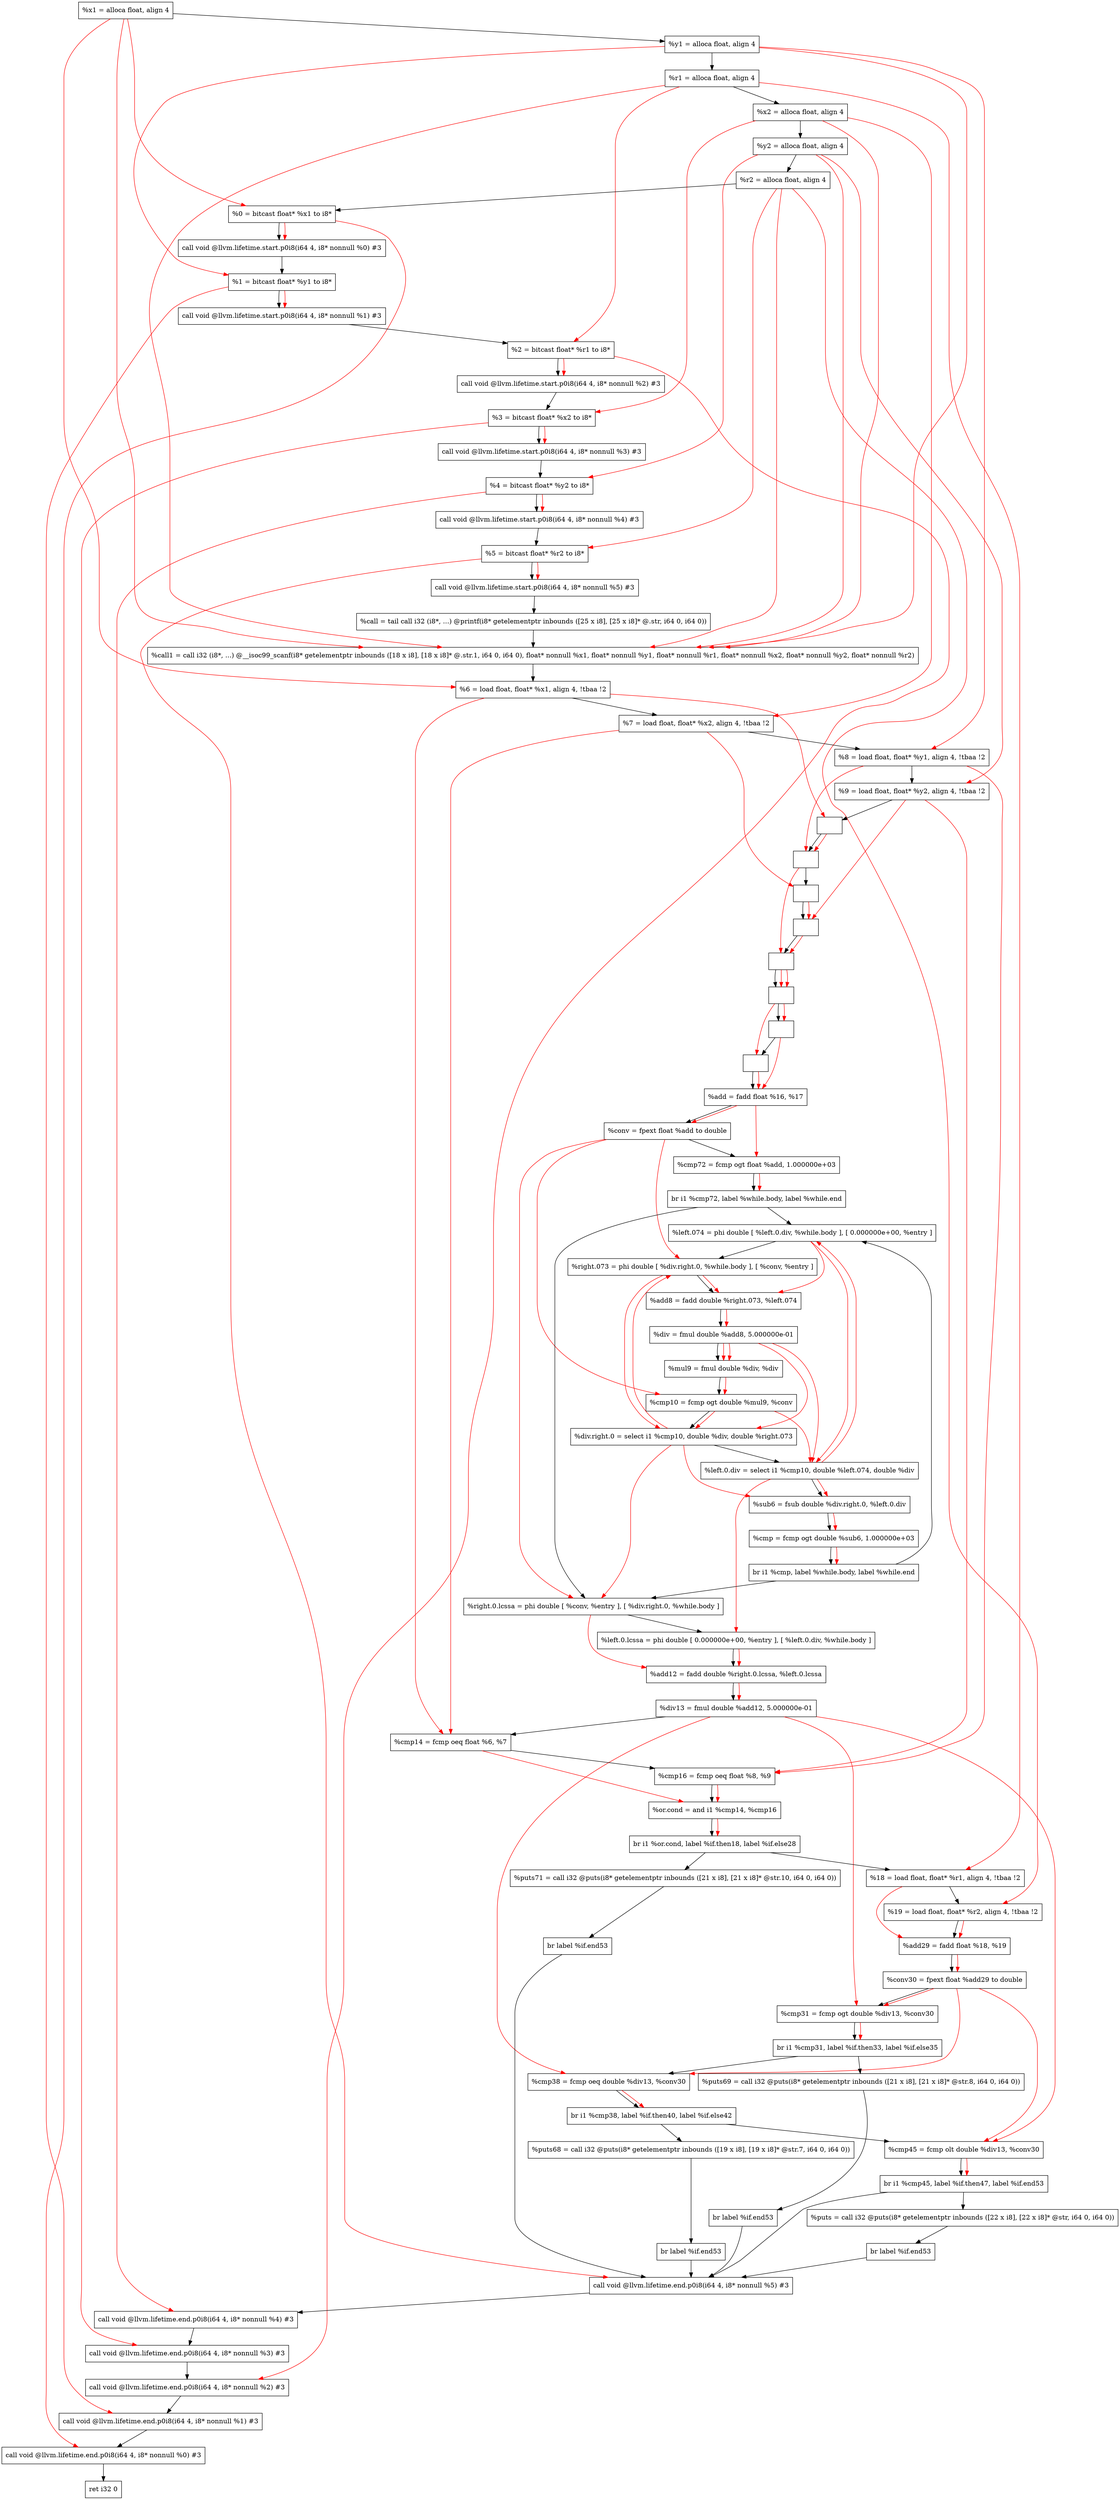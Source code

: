digraph "CDFG for'func' function" {
	Node0x563a8aa37928[shape=record, label="  %x1 = alloca float, align 4"];
	Node0x563a8aa37fe8[shape=record, label="  %y1 = alloca float, align 4"];
	Node0x563a8aa38068[shape=record, label="  %r1 = alloca float, align 4"];
	Node0x563a8aa380e8[shape=record, label="  %x2 = alloca float, align 4"];
	Node0x563a8aa38168[shape=record, label="  %y2 = alloca float, align 4"];
	Node0x563a8aa381e8[shape=record, label="  %r2 = alloca float, align 4"];
	Node0x563a8aa38268[shape=record, label="  %0 = bitcast float* %x1 to i8*"];
	Node0x563a8aa386c8[shape=record, label="  call void @llvm.lifetime.start.p0i8(i64 4, i8* nonnull %0) #3"];
	Node0x563a8aa387a8[shape=record, label="  %1 = bitcast float* %y1 to i8*"];
	Node0x563a8aa388a8[shape=record, label="  call void @llvm.lifetime.start.p0i8(i64 4, i8* nonnull %1) #3"];
	Node0x563a8aa38968[shape=record, label="  %2 = bitcast float* %r1 to i8*"];
	Node0x563a8aa38a28[shape=record, label="  call void @llvm.lifetime.start.p0i8(i64 4, i8* nonnull %2) #3"];
	Node0x563a8aa38ae8[shape=record, label="  %3 = bitcast float* %x2 to i8*"];
	Node0x563a8aa38b98[shape=record, label="  call void @llvm.lifetime.start.p0i8(i64 4, i8* nonnull %3) #3"];
	Node0x563a8aa38c58[shape=record, label="  %4 = bitcast float* %y2 to i8*"];
	Node0x563a8aa38d58[shape=record, label="  call void @llvm.lifetime.start.p0i8(i64 4, i8* nonnull %4) #3"];
	Node0x563a8aa38e18[shape=record, label="  %5 = bitcast float* %r2 to i8*"];
	Node0x563a8aa38ec8[shape=record, label="  call void @llvm.lifetime.start.p0i8(i64 4, i8* nonnull %5) #3"];
	Node0x563a8aa39290[shape=record, label="  %call = tail call i32 (i8*, ...) @printf(i8* getelementptr inbounds ([25 x i8], [25 x i8]* @.str, i64 0, i64 0))"];
	Node0x563a8a9e5210[shape=record, label="  %call1 = call i32 (i8*, ...) @__isoc99_scanf(i8* getelementptr inbounds ([18 x i8], [18 x i8]* @.str.1, i64 0, i64 0), float* nonnull %x1, float* nonnull %y1, float* nonnull %r1, float* nonnull %x2, float* nonnull %y2, float* nonnull %r2)"];
	Node0x563a8aa39538[shape=record, label="  %6 = load float, float* %x1, align 4, !tbaa !2"];
	Node0x563a8aa3a448[shape=record, label="  %7 = load float, float* %x2, align 4, !tbaa !2"];
	Node0x563a8aa3aab8[shape=record, label="  %8 = load float, float* %y1, align 4, !tbaa !2"];
	Node0x563a8aa3ab18[shape=record, label="  %9 = load float, float* %y2, align 4, !tbaa !2"];
	Node0x563a8a9cc588[shape=record, label="  %10 = insertelement <2 x float> undef, float %6, i32 0"];
	Node0x563a8aa3b618[shape=record, label="  %11 = insertelement <2 x float> %10, float %8, i32 1"];
	Node0x563a8aa3b6a8[shape=record, label="  %12 = insertelement <2 x float> undef, float %7, i32 0"];
	Node0x563a8aa3b738[shape=record, label="  %13 = insertelement <2 x float> %12, float %9, i32 1"];
	Node0x563a8aa3b7b0[shape=record, label="  %14 = fsub <2 x float> %11, %13"];
	Node0x563a8aa3b820[shape=record, label="  %15 = fmul <2 x float> %14, %14"];
	Node0x563a8aa3b890[shape=record, label="  %16 = extractelement <2 x float> %15, i32 0"];
	Node0x563a8aa3ba10[shape=record, label="  %17 = extractelement <2 x float> %15, i32 1"];
	Node0x563a8aa3ba80[shape=record, label="  %add = fadd float %16, %17"];
	Node0x563a8aa3baf8[shape=record, label="  %conv = fpext float %add to double"];
	Node0x563a8aa3c600[shape=record, label="  %cmp72 = fcmp ogt float %add, 1.000000e+03"];
	Node0x563a8a9cc468[shape=record, label="  br i1 %cmp72, label %while.body, label %while.end"];
	Node0x563a8aa3c9f8[shape=record, label="  %left.074 = phi double [ %left.0.div, %while.body ], [ 0.000000e+00, %entry ]"];
	Node0x563a8aa3cb88[shape=record, label="  %right.073 = phi double [ %div.right.0, %while.body ], [ %conv, %entry ]"];
	Node0x563a8aa3cc80[shape=record, label="  %add8 = fadd double %right.073, %left.074"];
	Node0x563a8aa3cd70[shape=record, label="  %div = fmul double %add8, 5.000000e-01"];
	Node0x563a8aa3cde0[shape=record, label="  %mul9 = fmul double %div, %div"];
	Node0x563a8aa3ce70[shape=record, label="  %cmp10 = fcmp ogt double %mul9, %conv"];
	Node0x563a8aa3cf18[shape=record, label="  %div.right.0 = select i1 %cmp10, double %div, double %right.073"];
	Node0x563a8aa3cfa8[shape=record, label="  %left.0.div = select i1 %cmp10, double %left.074, double %div"];
	Node0x563a8aa3d020[shape=record, label="  %sub6 = fsub double %div.right.0, %left.0.div"];
	Node0x563a8aa3d110[shape=record, label="  %cmp = fcmp ogt double %sub6, 1.000000e+03"];
	Node0x563a8aa3d198[shape=record, label="  br i1 %cmp, label %while.body, label %while.end"];
	Node0x563a8aa3d1e8[shape=record, label="  %right.0.lcssa = phi double [ %conv, %entry ], [ %div.right.0, %while.body ]"];
	Node0x563a8aa3d5a8[shape=record, label="  %left.0.lcssa = phi double [ 0.000000e+00, %entry ], [ %left.0.div, %while.body ]"];
	Node0x563a8aa3d670[shape=record, label="  %add12 = fadd double %right.0.lcssa, %left.0.lcssa"];
	Node0x563a8aa3d720[shape=record, label="  %div13 = fmul double %add12, 5.000000e-01"];
	Node0x563a8aa3d790[shape=record, label="  %cmp14 = fcmp oeq float %6, %7"];
	Node0x563a8aa3d820[shape=record, label="  %cmp16 = fcmp oeq float %8, %9"];
	Node0x563a8aa3d8b0[shape=record, label="  %or.cond = and i1 %cmp14, %cmp16"];
	Node0x563a8aa3da58[shape=record, label="  br i1 %or.cond, label %if.then18, label %if.else28"];
	Node0x563a8aa3dc30[shape=record, label="  %puts71 = call i32 @puts(i8* getelementptr inbounds ([21 x i8], [21 x i8]* @str.10, i64 0, i64 0))"];
	Node0x563a8aa3dd88[shape=record, label="  br label %if.end53"];
	Node0x563a8aa3c828[shape=record, label="  %18 = load float, float* %r1, align 4, !tbaa !2"];
	Node0x563a8aa3dde8[shape=record, label="  %19 = load float, float* %r2, align 4, !tbaa !2"];
	Node0x563a8aa3de60[shape=record, label="  %add29 = fadd float %18, %19"];
	Node0x563a8aa3ded8[shape=record, label="  %conv30 = fpext float %add29 to double"];
	Node0x563a8aa3e780[shape=record, label="  %cmp31 = fcmp ogt double %div13, %conv30"];
	Node0x563a8aa3e9e8[shape=record, label="  br i1 %cmp31, label %if.then33, label %if.else35"];
	Node0x563a8aa3eb00[shape=record, label="  %puts69 = call i32 @puts(i8* getelementptr inbounds ([21 x i8], [21 x i8]* @str.8, i64 0, i64 0))"];
	Node0x563a8aa3e878[shape=record, label="  br label %if.end53"];
	Node0x563a8aa3ebd0[shape=record, label="  %cmp38 = fcmp oeq double %div13, %conv30"];
	Node0x563a8aa3edd8[shape=record, label="  br i1 %cmp38, label %if.then40, label %if.else42"];
	Node0x563a8aa3eef0[shape=record, label="  %puts68 = call i32 @puts(i8* getelementptr inbounds ([19 x i8], [19 x i8]* @str.7, i64 0, i64 0))"];
	Node0x563a8aa3e958[shape=record, label="  br label %if.end53"];
	Node0x563a8aa3efc0[shape=record, label="  %cmp45 = fcmp olt double %div13, %conv30"];
	Node0x563a8aa3f0e8[shape=record, label="  br i1 %cmp45, label %if.then47, label %if.end53"];
	Node0x563a8aa3f200[shape=record, label="  %puts = call i32 @puts(i8* getelementptr inbounds ([22 x i8], [22 x i8]* @str, i64 0, i64 0))"];
	Node0x563a8aa3ed48[shape=record, label="  br label %if.end53"];
	Node0x563a8aa3f468[shape=record, label="  call void @llvm.lifetime.end.p0i8(i64 4, i8* nonnull %5) #3"];
	Node0x563a8aa3f5c8[shape=record, label="  call void @llvm.lifetime.end.p0i8(i64 4, i8* nonnull %4) #3"];
	Node0x563a8aa3f6d8[shape=record, label="  call void @llvm.lifetime.end.p0i8(i64 4, i8* nonnull %3) #3"];
	Node0x563a8aa3f7e8[shape=record, label="  call void @llvm.lifetime.end.p0i8(i64 4, i8* nonnull %2) #3"];
	Node0x563a8aa3f8f8[shape=record, label="  call void @llvm.lifetime.end.p0i8(i64 4, i8* nonnull %1) #3"];
	Node0x563a8aa3fa08[shape=record, label="  call void @llvm.lifetime.end.p0i8(i64 4, i8* nonnull %0) #3"];
	Node0x563a8aa3fac8[shape=record, label="  ret i32 0"];
	Node0x563a8aa37928 -> Node0x563a8aa37fe8
	Node0x563a8aa37fe8 -> Node0x563a8aa38068
	Node0x563a8aa38068 -> Node0x563a8aa380e8
	Node0x563a8aa380e8 -> Node0x563a8aa38168
	Node0x563a8aa38168 -> Node0x563a8aa381e8
	Node0x563a8aa381e8 -> Node0x563a8aa38268
	Node0x563a8aa38268 -> Node0x563a8aa386c8
	Node0x563a8aa386c8 -> Node0x563a8aa387a8
	Node0x563a8aa387a8 -> Node0x563a8aa388a8
	Node0x563a8aa388a8 -> Node0x563a8aa38968
	Node0x563a8aa38968 -> Node0x563a8aa38a28
	Node0x563a8aa38a28 -> Node0x563a8aa38ae8
	Node0x563a8aa38ae8 -> Node0x563a8aa38b98
	Node0x563a8aa38b98 -> Node0x563a8aa38c58
	Node0x563a8aa38c58 -> Node0x563a8aa38d58
	Node0x563a8aa38d58 -> Node0x563a8aa38e18
	Node0x563a8aa38e18 -> Node0x563a8aa38ec8
	Node0x563a8aa38ec8 -> Node0x563a8aa39290
	Node0x563a8aa39290 -> Node0x563a8a9e5210
	Node0x563a8a9e5210 -> Node0x563a8aa39538
	Node0x563a8aa39538 -> Node0x563a8aa3a448
	Node0x563a8aa3a448 -> Node0x563a8aa3aab8
	Node0x563a8aa3aab8 -> Node0x563a8aa3ab18
	Node0x563a8aa3ab18 -> Node0x563a8a9cc588
	Node0x563a8a9cc588 -> Node0x563a8aa3b618
	Node0x563a8aa3b618 -> Node0x563a8aa3b6a8
	Node0x563a8aa3b6a8 -> Node0x563a8aa3b738
	Node0x563a8aa3b738 -> Node0x563a8aa3b7b0
	Node0x563a8aa3b7b0 -> Node0x563a8aa3b820
	Node0x563a8aa3b820 -> Node0x563a8aa3b890
	Node0x563a8aa3b890 -> Node0x563a8aa3ba10
	Node0x563a8aa3ba10 -> Node0x563a8aa3ba80
	Node0x563a8aa3ba80 -> Node0x563a8aa3baf8
	Node0x563a8aa3baf8 -> Node0x563a8aa3c600
	Node0x563a8aa3c600 -> Node0x563a8a9cc468
	Node0x563a8a9cc468 -> Node0x563a8aa3c9f8
	Node0x563a8a9cc468 -> Node0x563a8aa3d1e8
	Node0x563a8aa3c9f8 -> Node0x563a8aa3cb88
	Node0x563a8aa3cb88 -> Node0x563a8aa3cc80
	Node0x563a8aa3cc80 -> Node0x563a8aa3cd70
	Node0x563a8aa3cd70 -> Node0x563a8aa3cde0
	Node0x563a8aa3cde0 -> Node0x563a8aa3ce70
	Node0x563a8aa3ce70 -> Node0x563a8aa3cf18
	Node0x563a8aa3cf18 -> Node0x563a8aa3cfa8
	Node0x563a8aa3cfa8 -> Node0x563a8aa3d020
	Node0x563a8aa3d020 -> Node0x563a8aa3d110
	Node0x563a8aa3d110 -> Node0x563a8aa3d198
	Node0x563a8aa3d198 -> Node0x563a8aa3c9f8
	Node0x563a8aa3d198 -> Node0x563a8aa3d1e8
	Node0x563a8aa3d1e8 -> Node0x563a8aa3d5a8
	Node0x563a8aa3d5a8 -> Node0x563a8aa3d670
	Node0x563a8aa3d670 -> Node0x563a8aa3d720
	Node0x563a8aa3d720 -> Node0x563a8aa3d790
	Node0x563a8aa3d790 -> Node0x563a8aa3d820
	Node0x563a8aa3d820 -> Node0x563a8aa3d8b0
	Node0x563a8aa3d8b0 -> Node0x563a8aa3da58
	Node0x563a8aa3da58 -> Node0x563a8aa3dc30
	Node0x563a8aa3da58 -> Node0x563a8aa3c828
	Node0x563a8aa3dc30 -> Node0x563a8aa3dd88
	Node0x563a8aa3dd88 -> Node0x563a8aa3f468
	Node0x563a8aa3c828 -> Node0x563a8aa3dde8
	Node0x563a8aa3dde8 -> Node0x563a8aa3de60
	Node0x563a8aa3de60 -> Node0x563a8aa3ded8
	Node0x563a8aa3ded8 -> Node0x563a8aa3e780
	Node0x563a8aa3e780 -> Node0x563a8aa3e9e8
	Node0x563a8aa3e9e8 -> Node0x563a8aa3eb00
	Node0x563a8aa3e9e8 -> Node0x563a8aa3ebd0
	Node0x563a8aa3eb00 -> Node0x563a8aa3e878
	Node0x563a8aa3e878 -> Node0x563a8aa3f468
	Node0x563a8aa3ebd0 -> Node0x563a8aa3edd8
	Node0x563a8aa3edd8 -> Node0x563a8aa3eef0
	Node0x563a8aa3edd8 -> Node0x563a8aa3efc0
	Node0x563a8aa3eef0 -> Node0x563a8aa3e958
	Node0x563a8aa3e958 -> Node0x563a8aa3f468
	Node0x563a8aa3efc0 -> Node0x563a8aa3f0e8
	Node0x563a8aa3f0e8 -> Node0x563a8aa3f200
	Node0x563a8aa3f0e8 -> Node0x563a8aa3f468
	Node0x563a8aa3f200 -> Node0x563a8aa3ed48
	Node0x563a8aa3ed48 -> Node0x563a8aa3f468
	Node0x563a8aa3f468 -> Node0x563a8aa3f5c8
	Node0x563a8aa3f5c8 -> Node0x563a8aa3f6d8
	Node0x563a8aa3f6d8 -> Node0x563a8aa3f7e8
	Node0x563a8aa3f7e8 -> Node0x563a8aa3f8f8
	Node0x563a8aa3f8f8 -> Node0x563a8aa3fa08
	Node0x563a8aa3fa08 -> Node0x563a8aa3fac8
edge [color=red]
	Node0x563a8aa37928 -> Node0x563a8aa38268
	Node0x563a8aa38268 -> Node0x563a8aa386c8
	Node0x563a8aa37fe8 -> Node0x563a8aa387a8
	Node0x563a8aa387a8 -> Node0x563a8aa388a8
	Node0x563a8aa38068 -> Node0x563a8aa38968
	Node0x563a8aa38968 -> Node0x563a8aa38a28
	Node0x563a8aa380e8 -> Node0x563a8aa38ae8
	Node0x563a8aa38ae8 -> Node0x563a8aa38b98
	Node0x563a8aa38168 -> Node0x563a8aa38c58
	Node0x563a8aa38c58 -> Node0x563a8aa38d58
	Node0x563a8aa381e8 -> Node0x563a8aa38e18
	Node0x563a8aa38e18 -> Node0x563a8aa38ec8
	Node0x563a8aa37928 -> Node0x563a8a9e5210
	Node0x563a8aa37fe8 -> Node0x563a8a9e5210
	Node0x563a8aa38068 -> Node0x563a8a9e5210
	Node0x563a8aa380e8 -> Node0x563a8a9e5210
	Node0x563a8aa38168 -> Node0x563a8a9e5210
	Node0x563a8aa381e8 -> Node0x563a8a9e5210
	Node0x563a8aa37928 -> Node0x563a8aa39538
	Node0x563a8aa380e8 -> Node0x563a8aa3a448
	Node0x563a8aa37fe8 -> Node0x563a8aa3aab8
	Node0x563a8aa38168 -> Node0x563a8aa3ab18
	Node0x563a8aa39538 -> Node0x563a8a9cc588
	Node0x563a8a9cc588 -> Node0x563a8aa3b618
	Node0x563a8aa3aab8 -> Node0x563a8aa3b618
	Node0x563a8aa3a448 -> Node0x563a8aa3b6a8
	Node0x563a8aa3b6a8 -> Node0x563a8aa3b738
	Node0x563a8aa3ab18 -> Node0x563a8aa3b738
	Node0x563a8aa3b618 -> Node0x563a8aa3b7b0
	Node0x563a8aa3b738 -> Node0x563a8aa3b7b0
	Node0x563a8aa3b7b0 -> Node0x563a8aa3b820
	Node0x563a8aa3b7b0 -> Node0x563a8aa3b820
	Node0x563a8aa3b820 -> Node0x563a8aa3b890
	Node0x563a8aa3b820 -> Node0x563a8aa3ba10
	Node0x563a8aa3b890 -> Node0x563a8aa3ba80
	Node0x563a8aa3ba10 -> Node0x563a8aa3ba80
	Node0x563a8aa3ba80 -> Node0x563a8aa3baf8
	Node0x563a8aa3ba80 -> Node0x563a8aa3c600
	Node0x563a8aa3c600 -> Node0x563a8a9cc468
	Node0x563a8aa3cfa8 -> Node0x563a8aa3c9f8
	Node0x563a8aa3cf18 -> Node0x563a8aa3cb88
	Node0x563a8aa3baf8 -> Node0x563a8aa3cb88
	Node0x563a8aa3cb88 -> Node0x563a8aa3cc80
	Node0x563a8aa3c9f8 -> Node0x563a8aa3cc80
	Node0x563a8aa3cc80 -> Node0x563a8aa3cd70
	Node0x563a8aa3cd70 -> Node0x563a8aa3cde0
	Node0x563a8aa3cd70 -> Node0x563a8aa3cde0
	Node0x563a8aa3cde0 -> Node0x563a8aa3ce70
	Node0x563a8aa3baf8 -> Node0x563a8aa3ce70
	Node0x563a8aa3ce70 -> Node0x563a8aa3cf18
	Node0x563a8aa3cd70 -> Node0x563a8aa3cf18
	Node0x563a8aa3cb88 -> Node0x563a8aa3cf18
	Node0x563a8aa3ce70 -> Node0x563a8aa3cfa8
	Node0x563a8aa3c9f8 -> Node0x563a8aa3cfa8
	Node0x563a8aa3cd70 -> Node0x563a8aa3cfa8
	Node0x563a8aa3cf18 -> Node0x563a8aa3d020
	Node0x563a8aa3cfa8 -> Node0x563a8aa3d020
	Node0x563a8aa3d020 -> Node0x563a8aa3d110
	Node0x563a8aa3d110 -> Node0x563a8aa3d198
	Node0x563a8aa3baf8 -> Node0x563a8aa3d1e8
	Node0x563a8aa3cf18 -> Node0x563a8aa3d1e8
	Node0x563a8aa3cfa8 -> Node0x563a8aa3d5a8
	Node0x563a8aa3d1e8 -> Node0x563a8aa3d670
	Node0x563a8aa3d5a8 -> Node0x563a8aa3d670
	Node0x563a8aa3d670 -> Node0x563a8aa3d720
	Node0x563a8aa39538 -> Node0x563a8aa3d790
	Node0x563a8aa3a448 -> Node0x563a8aa3d790
	Node0x563a8aa3aab8 -> Node0x563a8aa3d820
	Node0x563a8aa3ab18 -> Node0x563a8aa3d820
	Node0x563a8aa3d790 -> Node0x563a8aa3d8b0
	Node0x563a8aa3d820 -> Node0x563a8aa3d8b0
	Node0x563a8aa3d8b0 -> Node0x563a8aa3da58
	Node0x563a8aa38068 -> Node0x563a8aa3c828
	Node0x563a8aa381e8 -> Node0x563a8aa3dde8
	Node0x563a8aa3c828 -> Node0x563a8aa3de60
	Node0x563a8aa3dde8 -> Node0x563a8aa3de60
	Node0x563a8aa3de60 -> Node0x563a8aa3ded8
	Node0x563a8aa3d720 -> Node0x563a8aa3e780
	Node0x563a8aa3ded8 -> Node0x563a8aa3e780
	Node0x563a8aa3e780 -> Node0x563a8aa3e9e8
	Node0x563a8aa3d720 -> Node0x563a8aa3ebd0
	Node0x563a8aa3ded8 -> Node0x563a8aa3ebd0
	Node0x563a8aa3ebd0 -> Node0x563a8aa3edd8
	Node0x563a8aa3d720 -> Node0x563a8aa3efc0
	Node0x563a8aa3ded8 -> Node0x563a8aa3efc0
	Node0x563a8aa3efc0 -> Node0x563a8aa3f0e8
	Node0x563a8aa38e18 -> Node0x563a8aa3f468
	Node0x563a8aa38c58 -> Node0x563a8aa3f5c8
	Node0x563a8aa38ae8 -> Node0x563a8aa3f6d8
	Node0x563a8aa38968 -> Node0x563a8aa3f7e8
	Node0x563a8aa387a8 -> Node0x563a8aa3f8f8
	Node0x563a8aa38268 -> Node0x563a8aa3fa08
}

